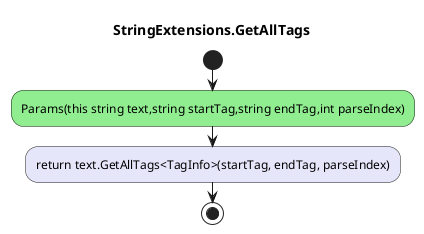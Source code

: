 @startuml StringExtensions.GetAllTags
title StringExtensions.GetAllTags
start
#LightGreen:Params(this string text,string startTag,string endTag,int parseIndex);
#Lavender:return text.GetAllTags<TagInfo>(startTag, endTag, parseIndex);
stop
@enduml
